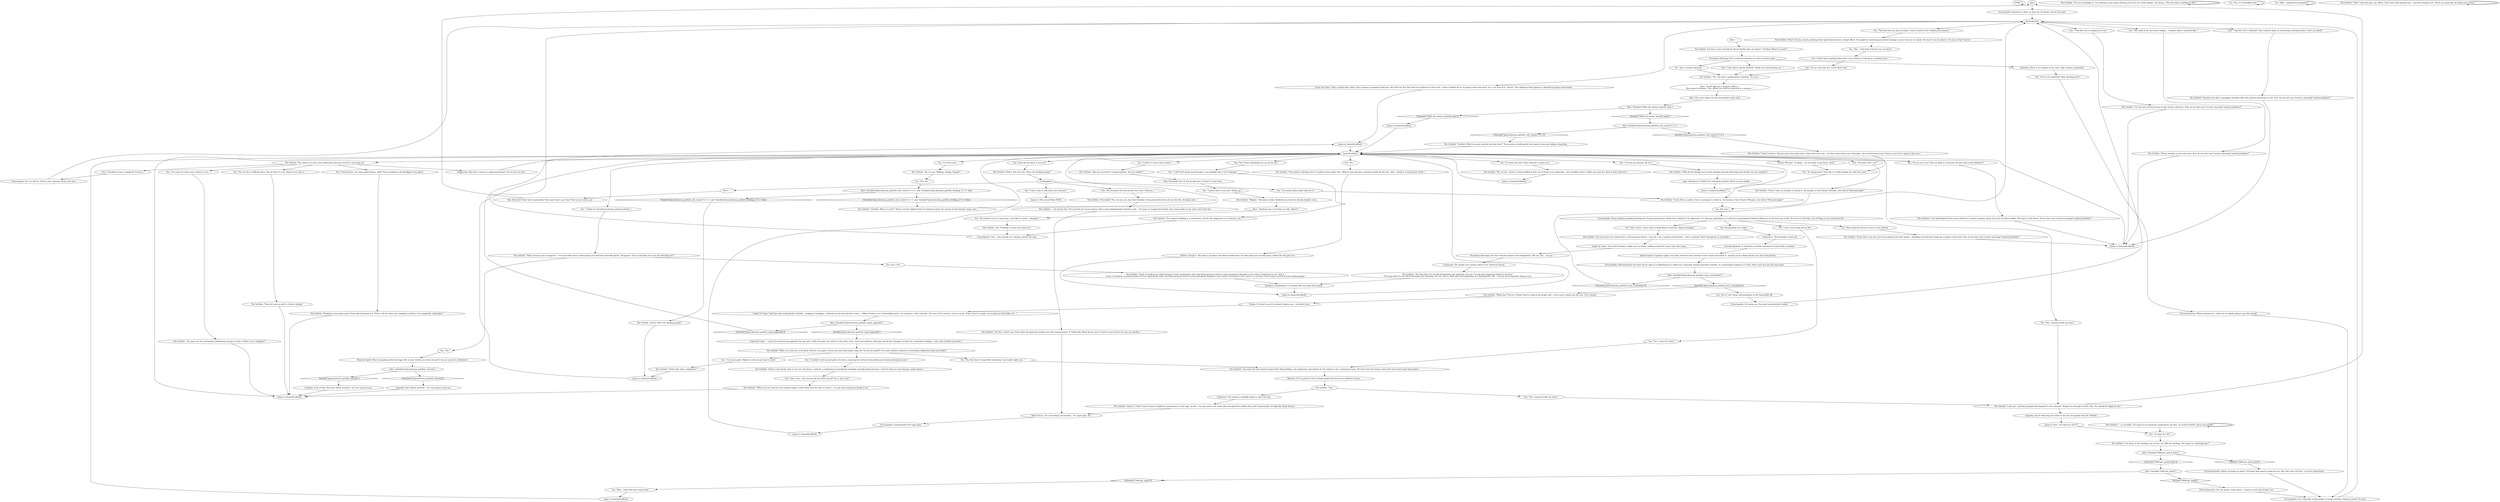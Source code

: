 # KINEEMA / LAZARETH CALL
# Here you can complete TASK.call_station_lazareth and get mocked by Nix Gottlieb.
# ==================================================
digraph G {
	  0 [label="START"];
	  1 [label="input"];
	  2 [label="You: \"Do you know who this person was, have I told you...\""];
	  3 [label="You: \"It's going great! I feel like it's really helping me with this case!\""];
	  4 [label="Jump to: [lazarethcallhub]"];
	  5 [label="Nix Gottlieb: \"Yup.\""];
	  6 [label="Endurance: The money is probably going to some old, oily..."];
	  7 [label="You: \"No wonder I'm in so much pain. I feel like I've been... damaged.\""];
	  8 [label="Jump to: [The actual Radio HUB]"];
	  9 [label="Nix Gottlieb: \"Great. I have an autopsy to attend to. An autopsy of one Chester McLaine, who died of *fish poisoning*.\""];
	  10 [label="Nix Gottlieb: \"Yes, there's no end to the misfortunes fate has seen fit to rain upon me.\""];
	  11 [label="You: \"Doc, someone broke my heart.\""];
	  12 [label="You: \"I still *feel* pretty good though. I can probably take a lot of damage.\""];
	  13 [label="Nix Gottlieb: \"What, you want me to do blood work for you again, tell you just how bad things really are *across the board*? You want another rundown of everything collapsing inside your body?\""];
	  14 [label="Esprit de Corps: \"Only a month later, when I got a chance to properly thank him, did I find out that *he* had no recollection of the event -- that's Gottlieb for ya. In league with some devil, he is, I'm sure of it. Cheers!\" The clinking of beer glasses is drowned in group conversation..."];
	  15 [label="You: \"I feel like you're making fun of me.\""];
	  16 [label="You: \"So you see it too? That my body is to become the last torch in the darkness?\""];
	  17 [label="You: \"I couldn't reach up and grab a tie from a spinning fan without unbearable pain shooting through my arm.\""];
	  18 [label="You: \"Yes. I want the truth!\""];
	  19 [label="Encyclopedia: You can still be. There's time. Anyway, answer the man."];
	  20 [label="Nix Gottlieb: \"Great to hear it. Stop by some time when you're done with your case -- I'll draw some blood, run it through -- let you know how much 'forever' your liver's going to give you.\""];
	  21 [label="Nix Gottlieb: \"Gottlieb. What is it now?\" There's not the slightest hint of wanting to know the answer in that familiar raspy voice."];
	  22 [label="Nix Gottlieb: \"Great! Any other complaints?\""];
	  23 [label="Nix Gottlieb: \"Do that. I need to go. Some idiot has glued his eyelids shut with Cyanoacrylate. It *looks* like Mack Torson, but it's hard to say because his eyes are swollen...\""];
	  24 [label="Endurance: The firewalker cannot die."];
	  25 [label="Encyclopedia: Yes, especially young people in young countries. Anyway, answer the man."];
	  26 [label="Logic: Abstinence *could* have immediate positive effects on your health."];
	  27 [label="Authority: There is no surprise in his voice. Only careless superiority."];
	  28 [label="You: \"I'm in a bad way, doc. A real *bad* way.\""];
	  29 [label="Nix Gottlieb: \"Then let's get on with it. Clock is ticking.\""];
	  30 [label="Nix Gottlieb: \"For you it probably is. I'm counting on my lungs outliving your liver by a wide margin.\" He pauses. \"Not that that's anything to fête.\""];
	  31 [label="Reaction Speed: Was he speaking about his longer life or your shorter one when he said it was no cause for celebration?"];
	  32 [label="Nix Gottlieb: \"That's the tiny vessels pulsating from high blood pressure, stupid officer. You might be sustaining permanent damage to your vision as we speak. Not much I can do about it. I'm not an *eye* doctor.\""];
	  33 [label="Nix Gottlieb: \"From what I can tell, you're just playing into their hands -- disabling yourself from doing any actually useful work. Now, do you have any *current, pressing* medical problems?\""];
	  34 [label="Encyclopedia: Uhm... they already are. Anyway, answer the man."];
	  35 [label="Composure: He sounds very careless about it all. Positively breezy."];
	  36 [label="Jump to: [lazarethcallhub]"];
	  37 [label="Alice: \"...\""];
	  38 [label="You: \"I decided to stop. Completely. Forever.\""];
	  39 [label="You: \"Sure, sure -- but can you tell me about myself? As in, who I am?\""];
	  40 [label="Nix Gottlieb: \"...or, actually!\" He seems to be positively surprised by the idea. \"It could be *both*, given your profile.\""];
	  41 [label="You: \"Wait... both? But that sounds bad.\""];
	  42 [label="Electrochemistry: Oh, but speed, sweet speed... It goes so well with alcohol, too..."];
	  43 [label="Electrochemistry: Which reminds me -- when are we finally going to get that speed?"];
	  44 [label="Nix Gottlieb: \"What else? I'm not a *brain* doctor. Look on the bright side -- you've got a whole new life now. Use it wisely.\""];
	  45 [label="You: But why?"];
	  46 [label="Chester McLaine: \"Fucking... I'm not dead, it just hurts, okay?\""];
	  47 [label="You: \"I guess that's it for now.\" [Hang up.]"];
	  48 [label="You: \"Yes...\""];
	  49 [label="You: \"Yes, it's Firewalker here.\""];
	  50 [label="Nix Gottlieb: \"Firewalker? Yes, yes you are. Just don't breathe in the general direction of your fire-feet. Actually, wait...\""];
	  51 [label="Nix Gottlieb: \"You must have me confused for a close personal friend... I am not. I am a medical professional -- with a constant *idiot* emergency on my hands.\""];
	  52 [label="Encyclopedia: Ignorance is bliss, as they say. Go ahead, answer the man!"];
	  53 [label="Alice: \"It will take just a moment, officer...\"\nShe seems to hesitate. \"Yes, officer, you will be connected in a moment...\""];
	  54 [label="Suggestion: Was that a snarl or a suppressed groan? No love for you here."];
	  55 [label="You: \"I don't know anything about fate. I just wanted to talk about a medical issue.\""];
	  56 [label="Nix Gottlieb: \"The busy kind. It's not life-threatening, just annoying. For you. I've got more important things to do here.\"\n\"The busy kind. It's not life-threatening, just annoying. For you, that is, what with your reputation as a sharpshooter. Me -- I've got more important things to do.\""];
	  57 [label="Empathy: You're detecting very little in the way of empathy from Dr. Gottlieb."];
	  58 [label="You: \"Wait... pumped and dumped?\""];
	  59 [label="Nix Gottlieb: \"That's what the guys say, officer. That some chick pumped you -- and then dumped you. Threw you away like an empty juice carton.\""];
	  60 [label="Pain Threshold: Don't take it personally. There just wasn't any *juice* left in your carton, pal."];
	  61 [label="Alice: \"...\""];
	  62 [label="Empathy: Don't flatter yourself -- he's not going to miss you."];
	  63 [label="Nix Gottlieb: \"Look, pal -- getting *pumped and dumped* is not a disease. People live through it all the time. You should be happy for her.\""];
	  64 [label="Alice: Variable[\"plaza.kineema_gottlieb_esprit_appendix\"]"];
	  65 [label="Variable[\"plaza.kineema_gottlieb_esprit_appendix\"]", shape=diamond];
	  66 [label="!(Variable[\"plaza.kineema_gottlieb_esprit_appendix\"])", shape=diamond];
	  67 [label="You: \"You're not surprised? Okay. Anything else?\""];
	  68 [label="Pain Threshold: Sort of. But by god does it *burn* in your chest..."];
	  69 [label="Nix Gottlieb: \"And no, I *don't* want to hear a *political commentary* on the topic. In fact -- I've got work to do. Some idiot has glued his eyelids shut with Cyanoacrylate. It looks like Mack Torson.\""];
	  70 [label="Jump to: [You: \"\"So what do I do?\"\"]"];
	  71 [label="Nix Gottlieb: \"Didn't. But now I do. How's the drinking going?\""];
	  72 [label="Nix Gottlieb: \"Great! How's the drinking going?\""];
	  73 [label="You: \"You know who I am?\""];
	  74 [label="You: \"I don't want to talk about this anymore.\""];
	  75 [label="Nix Gottlieb: \"*Who* you are? You lost your human visage a while back. Now let's get on with it -- I've got more important things to do.\""];
	  76 [label="Nix Gottlieb: \"Cut down on the drinking, pal. In fact, cut *off* the drinking. The drugs too. Anything else?\""];
	  77 [label="You: \"I see your point. Might as well just get back to work.\""];
	  78 [label="Jump to: [lazarethcallhub]"];
	  79 [label="Nix Gottlieb: \"Sounds more like a newspaper headline that will surprise absolutely no one. Now, do you have any *current, pressing* medical problems?\""];
	  80 [label="You: Young people are stupid."];
	  81 [label="You: I wish I was young and on fire."];
	  82 [label="Volition: Accept it. The body is an object and objects break down. Do what good you can with yours, before the rest goes too."];
	  83 [label="Jump to: [lazarethcallhub]"];
	  84 [label="Jump to: [lazarethcallhub]"];
	  85 [label="Nix Gottlieb: \"You want the real, honest-to-god truth? Stop drinking, eat magnesium and vitamin D. Our station is not a retirement home. We don't have the funds to deal with *rock stars* past their prime.\""];
	  86 [label="Nix Gottlieb: \"Great. Have a medal. I have an autopsy to attend to. An autopsy of one Chester McLaine, who died of *fish poisoning*.\""];
	  87 [label="Nix Gottlieb: \"Oh, it's you. I know a woman skilled at that sort of thing over in Jamrock... but I wouldn't want to inflict you upon her. Best of luck, detective.\""];
	  88 [label="You: \"I'm sorry I've been such a bother to you...\""];
	  89 [label="Alice: Variable[\"TASK.get_speed_done\"]"];
	  90 [label="Variable[\"TASK.get_speed_done\"]", shape=diamond];
	  91 [label="!(Variable[\"TASK.get_speed_done\"])", shape=diamond];
	  92 [label="Alice: Variable[\"TASK.get_speed\"]"];
	  93 [label="Variable[\"TASK.get_speed\"]", shape=diamond];
	  94 [label="!(Variable[\"TASK.get_speed\"])", shape=diamond];
	  95 [label="Nix Gottlieb: \"Even better! Anything else? I wouldn't worry about that. Officers your age have coronary trouble all the time. Also -- death is a natural part of life.\""];
	  96 [label="Encyclopedia: Young religious people protesting the Seraise government, which they consider to be oppressive. It's also got something to do with the encroaching Occidental influences on the local way of life. You have to *not* like a lot of things to set yourself on fire."];
	  97 [label="You: This is *not* about self-immolation in the Samarskilt AR."];
	  98 [label="Mack Torson: \"It's not fucking cryo-actilate... it's super glue, doc.\""];
	  99 [label="Encyclopedia: Cyanoacrylate *is* super glue."];
	  100 [label="Alice: Variable[\"TASK.call_station_lazareth_done\"]"];
	  101 [label="Variable[\"TASK.call_station_lazareth_done\"]", shape=diamond];
	  102 [label="!(Variable[\"TASK.call_station_lazareth_done\"])", shape=diamond];
	  103 [label="Nix Gottlieb: \"Gottlieb. What'd you get yourself into this time?\" The question is followed by the sound of someone taking a long drag."];
	  104 [label="You: \"Just a routine check-up.\""];
	  105 [label="You: \"Isn't there *anything* you can do for me?\""];
	  106 [label="Inland Empire: A glorious sight: your body, tired from the vastness of the visions that haunt it,  burning up in a flame fed by your own living breath."];
	  107 [label="Nix Gottlieb: \"I'm the most serious person at this station, detective. Now, do you have any *current, pressing* medical problems?\""];
	  108 [label="Nix Gottlieb: \"I see third-degree burns and a referral to a plastic surgeon whom you won't be able to afford. But that's in the future. Do you have any *current, pressing* medical problems?\""];
	  109 [label="Alice: Variable[\"plaza.kineema_gottlieb_call_counter\"] >= 2  and  Variable[\"plaza.kineema_gottlieb_drinking_2\"] == false"];
	  110 [label="Variable[\"plaza.kineema_gottlieb_call_counter\"] >= 2  and  Variable[\"plaza.kineema_gottlieb_drinking_2\"] == false", shape=diamond];
	  111 [label="!(Variable[\"plaza.kineema_gottlieb_call_counter\"] >= 2  and  Variable[\"plaza.kineema_gottlieb_drinking_2\"] == false)", shape=diamond];
	  112 [label="Empathy: A bit of both. But don't flatter yourself -- he's not sorry for you."];
	  113 [label="Nix Gottlieb: \"Yes, positive thinking is a well-known cure-all. My suggestion is to exercise a lot.\""];
	  114 [label="Nix Gottlieb: \"Please wonder on your own time. Now, do you have any *current, pressing* medical problems?\""];
	  115 [label="lazarethcallhub"];
	  116 [label="You: \"I've been bad and I want someone to abuse me.\""];
	  117 [label="You: \"I'm trying really, really hard not to.\""];
	  118 [label="Nix Gottlieb: \"Oh, spare me the sad drunken blubbering and get on with it. What's your complaint?\""];
	  119 [label="Jump to: [lazarethcallhub]"];
	  120 [label="You: \"I've lost my memory. All of it.\""];
	  121 [label="You: \"So what do I do?\""];
	  122 [label="You: \"No, that doesn't sound like something I can handle right now...\""];
	  123 [label="Jump to: [lazarethcallhub]"];
	  124 [label="Esprit de Corps: \"...and so he removed my appendix *on the spot*, while the party was still on in the other room. And I was delirious with pain and all the schnapps I'd had, but I remember thinking -- man, that Gottlieb can stitch...\""];
	  125 [label="firewalkerhub"];
	  126 [label="You: \"The smell of my own flesh cooking... I wonder what it would be like...\""];
	  127 [label="Perception (Hearing): You hear someone whine in the background. \"My eye, doc... my eye...\""];
	  128 [label="Jump to: [lazarethcallhub]"];
	  129 [label="Rhetoric: So it's political! You're being *neglected* because of political reasons..."];
	  130 [label="Hand/Eye Coordination: It certainly does not help with aiming..."];
	  131 [label="Nix Gottlieb: You hear a man clearing his throat briskly, then an answer: \"Gottlieb. What'd ya want?\""];
	  132 [label="Nix Gottlieb: \"Mhphm.\" The phone clicks. Suddenly you hear the already familiar voice..."];
	  133 [label="You: \"I think I've had a heart attack...\""];
	  134 [label="You: (Lie.) \"No.\""];
	  135 [label="Conceptualization: It would be an artistic statement of some kind or another."];
	  136 [label="Drama: It's hard to say if he doesn't believe you -- or doesn't care."];
	  137 [label="Esprit de Corps: One needs tending to right now, he thinks, looking around the room. God, these apes..."];
	  138 [label="Alice: \"Anything else I can help you with, officer?\""];
	  139 [label="You: \"How did you know it was me?\""];
	  140 [label="Alice: Variable[\"plaza.kineema_gottlieb_call_counter\"] >= 2"];
	  141 [label="Variable[\"plaza.kineema_gottlieb_call_counter\"] >= 2", shape=diamond];
	  142 [label="!(Variable[\"plaza.kineema_gottlieb_call_counter\"] >= 2)", shape=diamond];
	  143 [label="Perception (Hearing): He's carelessly chewing on a piece of hard candy."];
	  144 [label="You: \"I was told to call the lazareth. People are worried about me...\""];
	  145 [label="Nix Gottlieb: \"Oh,\" the man is unpleasantly surprised. \"It's you.\""];
	  146 [label="Alice: Variable[\"plaza.kineema_gottlieb_reaction\"]"];
	  147 [label="Variable[\"plaza.kineema_gottlieb_reaction\"]", shape=diamond];
	  148 [label="!(Variable[\"plaza.kineema_gottlieb_reaction\"])", shape=diamond];
	  149 [label="Nix Gottlieb: \"Good. It would be an awful nuisance if your experiments with your blood pressure were to cause permanent damage to your vision. A nuisance to you, that is.\"\n\"Good. It would be an awful nuisance if your experiments with your blood pressure were to cause permanent damage to your vision. A nuisance to you, that is, on account of you being so proud of your marksmanship.\""];
	  150 [label="You: \"'Cop Sets Fire to Himself.' That would be quite an interesting conceptual piece, don't you think?\""];
	  151 [label="You: They should be forced to serve in the military."];
	  152 [label="Encyclopedia: Of course, yes. You were having health trouble."];
	  153 [label="You: \"Doc, someone broke my heart.\""];
	  154 [label="Nix Gottlieb: \"Yes. Probably in more ways than one.\""];
	  155 [label="You: \"Yes, but...\""];
	  156 [label="drinkinghub"];
	  157 [label="You: \"Good fortune, you mean good fortune, right? You're basking in the floodlight of my glory.\""];
	  158 [label="You: \"Yes, we live in difficult times. But at least it's over. Almost over, that is...\""];
	  159 [label="Nix Gottlieb: \"Basking in your glory, yeah. Practically drowning in it. Please, tell me what your complaint is before I am completely submerged.\""];
	  160 [label="Nix Gottlieb: \"Hard to tell exactly what it was over the phone. Could be a combination of peripheral neuralgia and high blood pressure. Could be that you were having a heart attack...\""];
	  161 [label="You: \"But... what kind of doctor are you then?\""];
	  162 [label="Nix Gottlieb: \"And you survived it! Congratulations. Are you mobile?\""];
	  163 [label="Nix Gottlieb: \"...do exactly that. Put yourself out of your misery. Take a deep diaphragmatic breath in and...\" You hear an exaggerated inhale and a long exhale on the other end of the line."];
	  164 [label="Alice: Variable[\"plaza.kineema_gottlieb_encyc_immolation\"]"];
	  165 [label="Variable[\"plaza.kineema_gottlieb_encyc_immolation\"]", shape=diamond];
	  166 [label="!(Variable[\"plaza.kineema_gottlieb_encyc_immolation\"])", shape=diamond];
	  167 [label="You: That's awful. I don't want to think about it anymore. [Ignore thought.]"];
	  168 [label="Alice: Her voices fades out into the familiar radio static."];
	  169 [label="Nix Gottlieb: \"Ah, it's you. Walking, talking, though?\""];
	  170 [label="You: \"I think I've developed extreme photosensitivity...\""];
	  171 [label="Electrochemistry: What's he going on about? You know that speed is great for you. But, shh, don't tell him -- he won't understand."];
	  172 [label="Jump to: [lazarethcallhub]"];
	  173 [label="You: \"This has been my plan all along. I want to protest the Coalition government.\""];
	  174 [label="You: \"I've been shot...\""];
	  175 [label="Nix Gottlieb: \"That's because you're hungover -- even the radio waves coming from your direction smell like liquor.\" He pauses. \"Do you feel like your eyes are twitching too?\""];
	  176 [label="You: \"Yes.\""];
	  177 [label="Jump to: [lazarethcallhub]"];
	  178 [label="Nix Gottlieb: \"With all the damage you've been dealing yourself with drugs and alcohol, I'm not surprised.\""];
	  179 [label="Esprit de Corps: \"And then that motherfucker Gottlieb -- reeking of schnapps -- ordered me into his butcher's room...\" Officer Fischer is in a storytelling mood -- he continues: \"And I ask him, 'You sure, doc?' and he's cool as can be, 'Yeah, if you're in pain, we've gotta get that baby out...'\""];
	  180 [label="Encyclopedia: Self-immolation has been all the rage in Lo Manthang for a while now, especially among university students. It is particularly popular in Co Hoi, where such acts get the most press."];
	  0 -> 0
	  1 -> 52
	  2 -> 50
	  3 -> 86
	  4 -> 115
	  5 -> 11
	  5 -> 6
	  6 -> 69
	  7 -> 154
	  9 -> 45
	  10 -> 38
	  10 -> 54
	  10 -> 88
	  10 -> 157
	  10 -> 158
	  11 -> 63
	  12 -> 113
	  13 -> 17
	  13 -> 122
	  13 -> 77
	  14 -> 84
	  15 -> 107
	  16 -> 108
	  17 -> 160
	  18 -> 85
	  19 -> 125
	  20 -> 3
	  21 -> 115
	  22 -> 83
	  23 -> 98
	  24 -> 135
	  25 -> 125
	  26 -> 172
	  27 -> 67
	  28 -> 145
	  29 -> 119
	  30 -> 30
	  31 -> 146
	  32 -> 161
	  33 -> 78
	  34 -> 125
	  35 -> 56
	  36 -> 115
	  37 -> 60
	  38 -> 19
	  39 -> 75
	  40 -> 40
	  40 -> 121
	  41 -> 4
	  42 -> 25
	  43 -> 25
	  44 -> 136
	  45 -> 96
	  46 -> 3
	  47 -> 132
	  48 -> 95
	  49 -> 49
	  50 -> 163
	  51 -> 137
	  52 -> 125
	  53 -> 168
	  54 -> 115
	  55 -> 28
	  56 -> 130
	  57 -> 70
	  58 -> 58
	  59 -> 59
	  60 -> 1
	  61 -> 131
	  62 -> 119
	  63 -> 57
	  63 -> 1
	  64 -> 65
	  64 -> 66
	  65 -> 124
	  66 -> 84
	  67 -> 43
	  68 -> 47
	  69 -> 98
	  70 -> 121
	  71 -> 156
	  72 -> 83
	  73 -> 9
	  74 -> 8
	  75 -> 119
	  76 -> 89
	  77 -> 22
	  78 -> 115
	  79 -> 78
	  80 -> 24
	  81 -> 18
	  82 -> 177
	  83 -> 115
	  84 -> 115
	  85 -> 129
	  86 -> 45
	  87 -> 128
	  88 -> 118
	  89 -> 90
	  89 -> 91
	  90 -> 171
	  91 -> 92
	  92 -> 93
	  92 -> 94
	  93 -> 42
	  94 -> 41
	  95 -> 82
	  96 -> 80
	  96 -> 81
	  96 -> 167
	  96 -> 151
	  97 -> 152
	  98 -> 99
	  99 -> 123
	  100 -> 101
	  100 -> 102
	  101 -> 140
	  102 -> 36
	  103 -> 115
	  104 -> 145
	  105 -> 12
	  106 -> 180
	  107 -> 78
	  108 -> 78
	  109 -> 110
	  109 -> 111
	  110 -> 72
	  111 -> 21
	  112 -> 119
	  113 -> 34
	  114 -> 78
	  115 -> 133
	  115 -> 73
	  115 -> 170
	  115 -> 139
	  115 -> 10
	  115 -> 105
	  115 -> 174
	  115 -> 46
	  115 -> 48
	  115 -> 16
	  115 -> 116
	  115 -> 120
	  115 -> 153
	  116 -> 87
	  117 -> 86
	  118 -> 119
	  119 -> 115
	  120 -> 178
	  121 -> 76
	  122 -> 85
	  123 -> 115
	  124 -> 13
	  125 -> 173
	  125 -> 14
	  125 -> 15
	  125 -> 150
	  125 -> 126
	  126 -> 114
	  127 -> 35
	  128 -> 115
	  129 -> 5
	  130 -> 177
	  131 -> 143
	  132 -> 138
	  133 -> 162
	  134 -> 149
	  135 -> 106
	  136 -> 179
	  137 -> 127
	  138 -> 7
	  139 -> 71
	  140 -> 141
	  140 -> 142
	  141 -> 20
	  142 -> 103
	  143 -> 104
	  143 -> 27
	  143 -> 144
	  144 -> 145
	  145 -> 53
	  146 -> 147
	  146 -> 148
	  147 -> 112
	  148 -> 62
	  149 -> 130
	  150 -> 79
	  151 -> 33
	  152 -> 125
	  153 -> 63
	  154 -> 34
	  155 -> 109
	  156 -> 74
	  156 -> 117
	  156 -> 2
	  156 -> 37
	  157 -> 159
	  158 -> 29
	  159 -> 119
	  160 -> 39
	  161 -> 55
	  162 -> 68
	  163 -> 23
	  164 -> 165
	  164 -> 166
	  165 -> 97
	  165 -> 44
	  166 -> 125
	  167 -> 51
	  168 -> 100
	  169 -> 155
	  170 -> 175
	  171 -> 25
	  172 -> 115
	  173 -> 32
	  174 -> 169
	  175 -> 176
	  175 -> 134
	  176 -> 31
	  177 -> 115
	  178 -> 26
	  179 -> 64
	  180 -> 164
}

